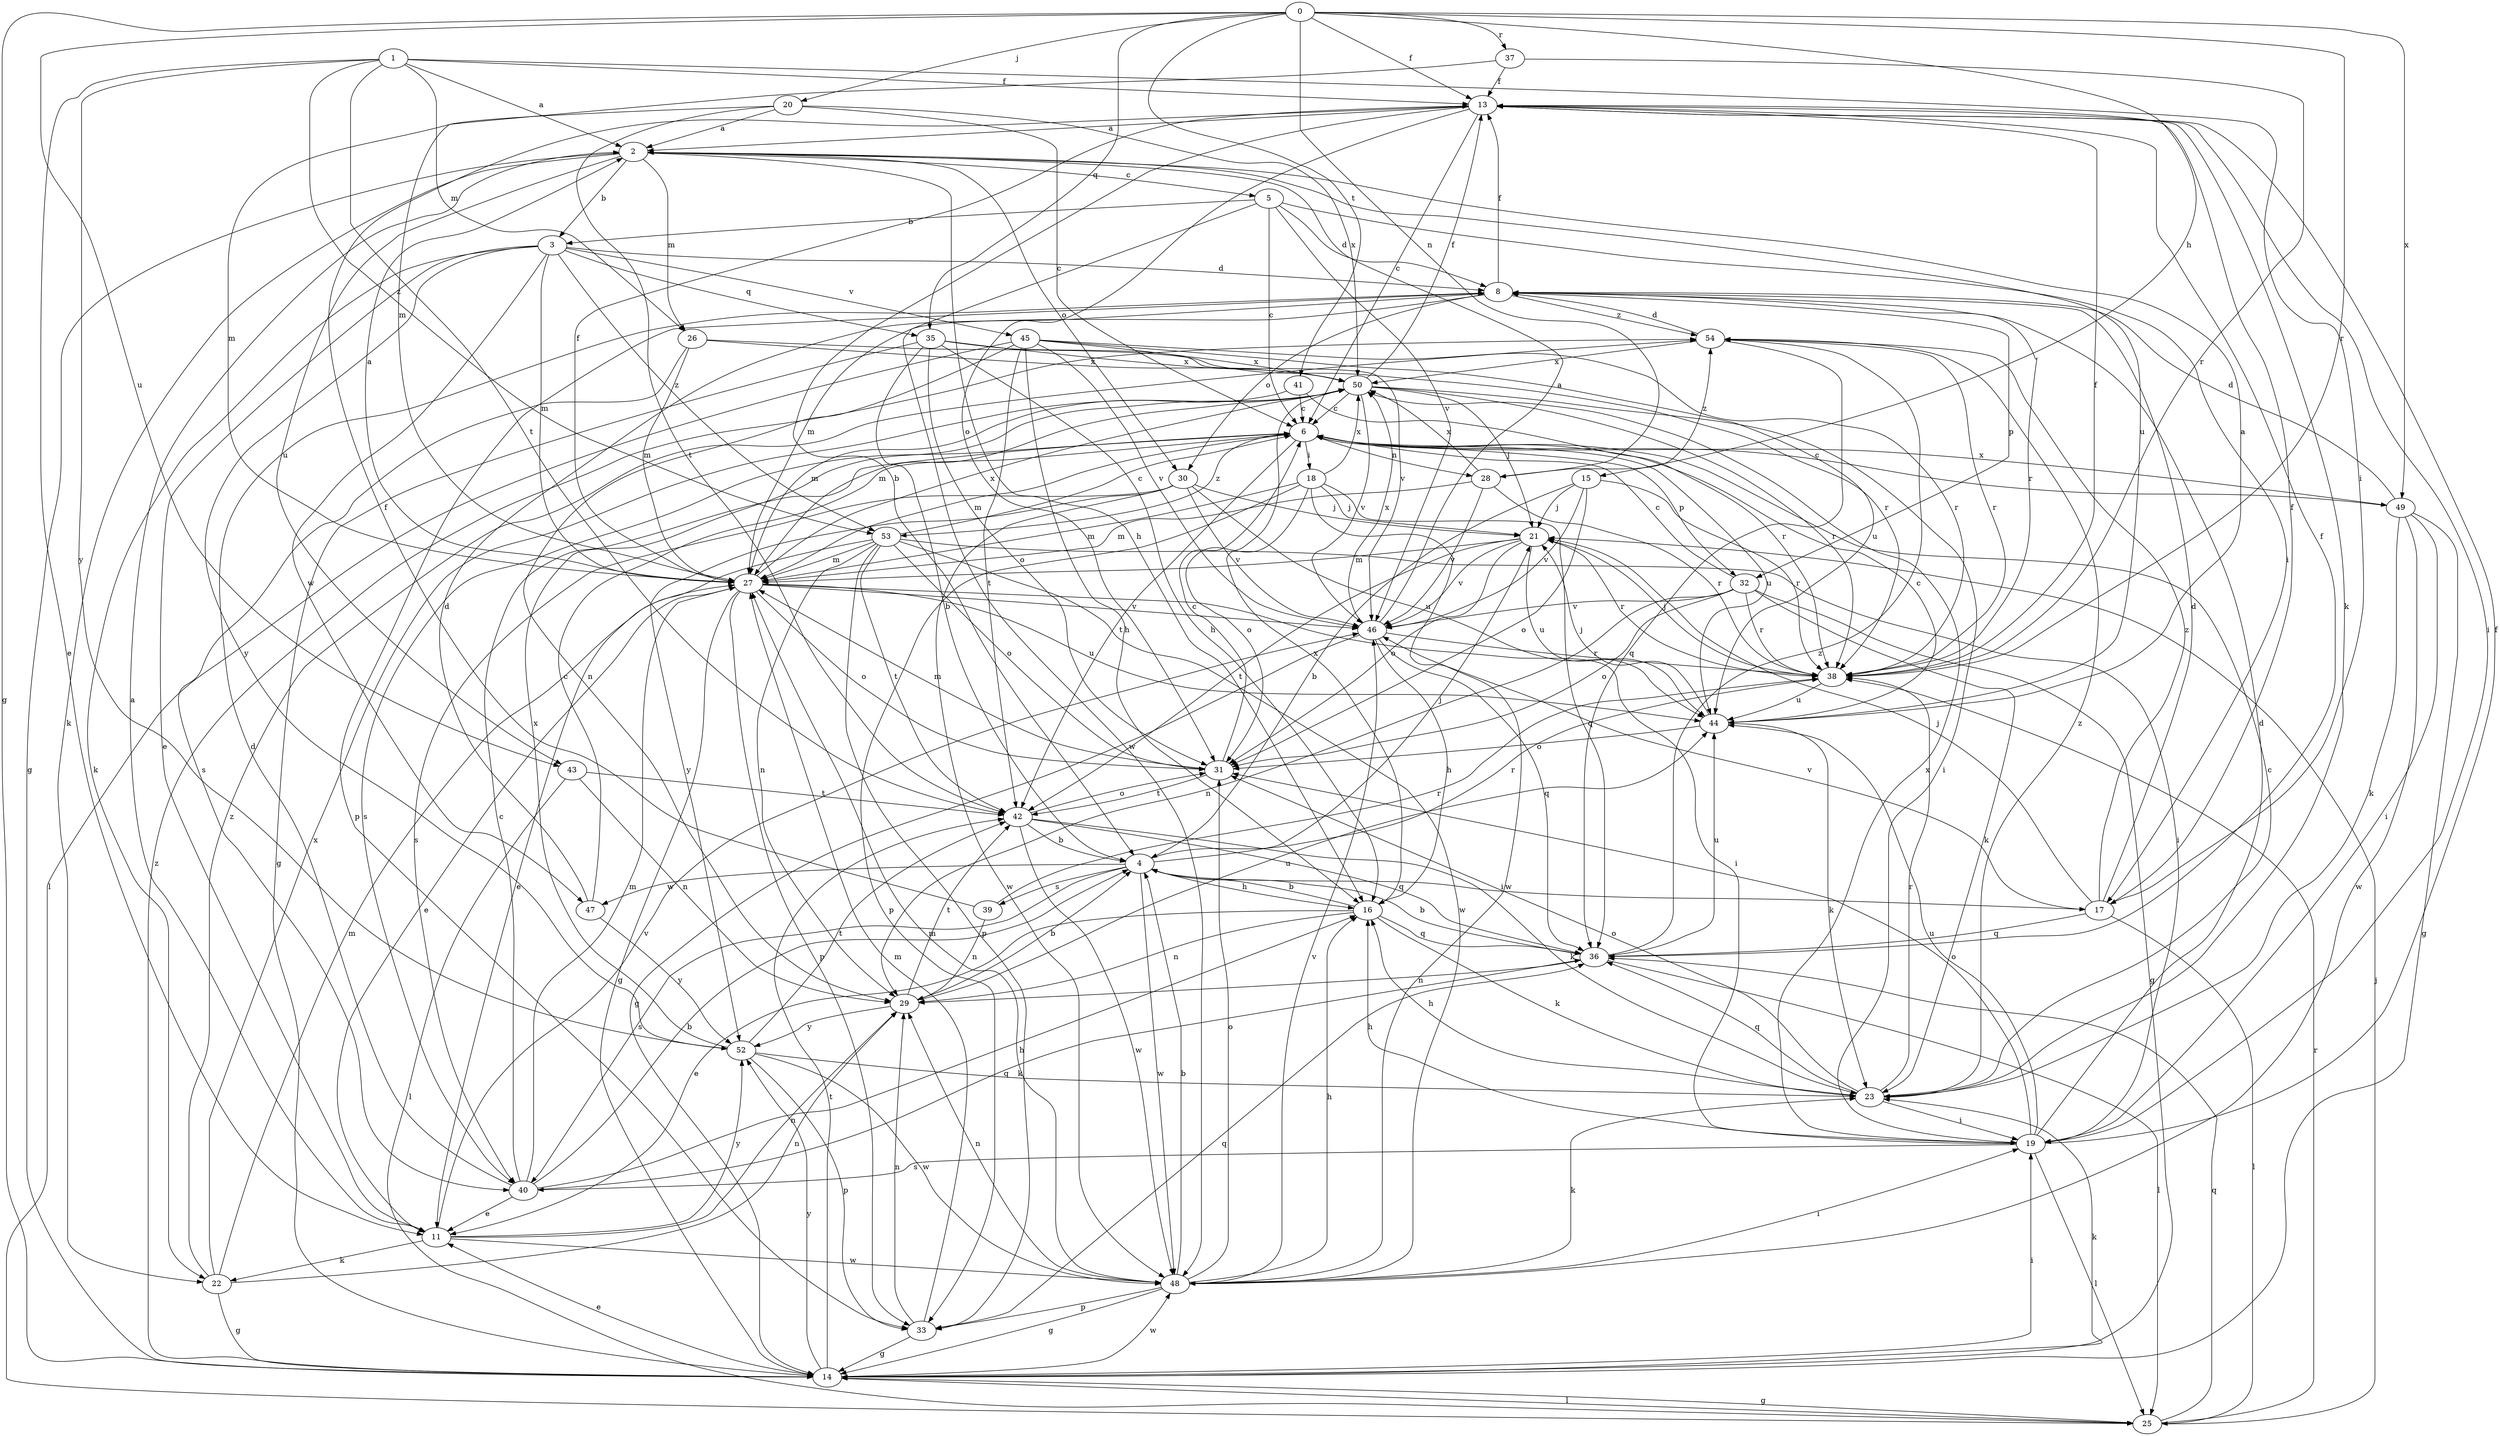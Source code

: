 strict digraph  {
0;
1;
2;
3;
4;
5;
6;
8;
11;
13;
14;
15;
16;
17;
18;
19;
20;
21;
22;
23;
25;
26;
27;
28;
29;
30;
31;
32;
33;
35;
36;
37;
38;
39;
40;
41;
42;
43;
44;
45;
46;
47;
48;
49;
50;
52;
53;
54;
0 -> 13  [label=f];
0 -> 14  [label=g];
0 -> 15  [label=h];
0 -> 20  [label=j];
0 -> 28  [label=n];
0 -> 35  [label=q];
0 -> 37  [label=r];
0 -> 38  [label=r];
0 -> 41  [label=t];
0 -> 43  [label=u];
0 -> 49  [label=x];
1 -> 2  [label=a];
1 -> 11  [label=e];
1 -> 13  [label=f];
1 -> 17  [label=i];
1 -> 26  [label=m];
1 -> 42  [label=t];
1 -> 52  [label=y];
1 -> 53  [label=z];
2 -> 3  [label=b];
2 -> 5  [label=c];
2 -> 14  [label=g];
2 -> 16  [label=h];
2 -> 22  [label=k];
2 -> 26  [label=m];
2 -> 30  [label=o];
2 -> 43  [label=u];
2 -> 44  [label=u];
3 -> 8  [label=d];
3 -> 11  [label=e];
3 -> 22  [label=k];
3 -> 27  [label=m];
3 -> 35  [label=q];
3 -> 45  [label=v];
3 -> 47  [label=w];
3 -> 52  [label=y];
3 -> 53  [label=z];
4 -> 16  [label=h];
4 -> 17  [label=i];
4 -> 21  [label=j];
4 -> 38  [label=r];
4 -> 39  [label=s];
4 -> 40  [label=s];
4 -> 47  [label=w];
4 -> 48  [label=w];
5 -> 3  [label=b];
5 -> 6  [label=c];
5 -> 8  [label=d];
5 -> 17  [label=i];
5 -> 46  [label=v];
5 -> 48  [label=w];
6 -> 18  [label=i];
6 -> 27  [label=m];
6 -> 28  [label=n];
6 -> 32  [label=p];
6 -> 40  [label=s];
6 -> 42  [label=t];
6 -> 44  [label=u];
6 -> 49  [label=x];
6 -> 53  [label=z];
8 -> 13  [label=f];
8 -> 27  [label=m];
8 -> 30  [label=o];
8 -> 32  [label=p];
8 -> 33  [label=p];
8 -> 38  [label=r];
8 -> 54  [label=z];
11 -> 2  [label=a];
11 -> 22  [label=k];
11 -> 29  [label=n];
11 -> 46  [label=v];
11 -> 48  [label=w];
11 -> 52  [label=y];
13 -> 2  [label=a];
13 -> 4  [label=b];
13 -> 6  [label=c];
13 -> 19  [label=i];
13 -> 23  [label=k];
13 -> 31  [label=o];
14 -> 11  [label=e];
14 -> 19  [label=i];
14 -> 23  [label=k];
14 -> 25  [label=l];
14 -> 42  [label=t];
14 -> 48  [label=w];
14 -> 52  [label=y];
14 -> 54  [label=z];
15 -> 4  [label=b];
15 -> 21  [label=j];
15 -> 31  [label=o];
15 -> 38  [label=r];
15 -> 46  [label=v];
16 -> 4  [label=b];
16 -> 11  [label=e];
16 -> 23  [label=k];
16 -> 29  [label=n];
16 -> 36  [label=q];
16 -> 50  [label=x];
17 -> 8  [label=d];
17 -> 13  [label=f];
17 -> 21  [label=j];
17 -> 25  [label=l];
17 -> 36  [label=q];
17 -> 46  [label=v];
17 -> 54  [label=z];
18 -> 21  [label=j];
18 -> 27  [label=m];
18 -> 31  [label=o];
18 -> 33  [label=p];
18 -> 36  [label=q];
18 -> 48  [label=w];
18 -> 50  [label=x];
19 -> 8  [label=d];
19 -> 13  [label=f];
19 -> 16  [label=h];
19 -> 25  [label=l];
19 -> 31  [label=o];
19 -> 40  [label=s];
19 -> 44  [label=u];
19 -> 50  [label=x];
20 -> 2  [label=a];
20 -> 6  [label=c];
20 -> 27  [label=m];
20 -> 42  [label=t];
20 -> 50  [label=x];
21 -> 27  [label=m];
21 -> 31  [label=o];
21 -> 38  [label=r];
21 -> 42  [label=t];
21 -> 44  [label=u];
21 -> 46  [label=v];
22 -> 14  [label=g];
22 -> 27  [label=m];
22 -> 29  [label=n];
22 -> 50  [label=x];
22 -> 54  [label=z];
23 -> 6  [label=c];
23 -> 16  [label=h];
23 -> 19  [label=i];
23 -> 31  [label=o];
23 -> 36  [label=q];
23 -> 38  [label=r];
23 -> 54  [label=z];
25 -> 14  [label=g];
25 -> 21  [label=j];
25 -> 36  [label=q];
25 -> 38  [label=r];
26 -> 27  [label=m];
26 -> 38  [label=r];
26 -> 40  [label=s];
26 -> 50  [label=x];
27 -> 2  [label=a];
27 -> 11  [label=e];
27 -> 13  [label=f];
27 -> 14  [label=g];
27 -> 19  [label=i];
27 -> 31  [label=o];
27 -> 33  [label=p];
27 -> 44  [label=u];
27 -> 46  [label=v];
27 -> 50  [label=x];
28 -> 27  [label=m];
28 -> 38  [label=r];
28 -> 46  [label=v];
28 -> 50  [label=x];
28 -> 54  [label=z];
29 -> 4  [label=b];
29 -> 42  [label=t];
29 -> 44  [label=u];
29 -> 52  [label=y];
30 -> 21  [label=j];
30 -> 40  [label=s];
30 -> 44  [label=u];
30 -> 46  [label=v];
30 -> 48  [label=w];
30 -> 52  [label=y];
31 -> 6  [label=c];
31 -> 27  [label=m];
31 -> 42  [label=t];
32 -> 6  [label=c];
32 -> 14  [label=g];
32 -> 23  [label=k];
32 -> 29  [label=n];
32 -> 31  [label=o];
32 -> 38  [label=r];
32 -> 46  [label=v];
33 -> 14  [label=g];
33 -> 27  [label=m];
33 -> 29  [label=n];
33 -> 36  [label=q];
35 -> 4  [label=b];
35 -> 14  [label=g];
35 -> 16  [label=h];
35 -> 31  [label=o];
35 -> 46  [label=v];
35 -> 50  [label=x];
36 -> 4  [label=b];
36 -> 13  [label=f];
36 -> 25  [label=l];
36 -> 29  [label=n];
36 -> 44  [label=u];
36 -> 54  [label=z];
37 -> 13  [label=f];
37 -> 27  [label=m];
37 -> 38  [label=r];
38 -> 13  [label=f];
38 -> 21  [label=j];
38 -> 44  [label=u];
39 -> 13  [label=f];
39 -> 29  [label=n];
39 -> 38  [label=r];
40 -> 4  [label=b];
40 -> 6  [label=c];
40 -> 8  [label=d];
40 -> 11  [label=e];
40 -> 16  [label=h];
40 -> 27  [label=m];
40 -> 36  [label=q];
41 -> 6  [label=c];
41 -> 27  [label=m];
41 -> 38  [label=r];
42 -> 4  [label=b];
42 -> 23  [label=k];
42 -> 31  [label=o];
42 -> 36  [label=q];
42 -> 48  [label=w];
43 -> 25  [label=l];
43 -> 29  [label=n];
43 -> 42  [label=t];
44 -> 2  [label=a];
44 -> 6  [label=c];
44 -> 21  [label=j];
44 -> 23  [label=k];
44 -> 31  [label=o];
45 -> 16  [label=h];
45 -> 25  [label=l];
45 -> 29  [label=n];
45 -> 38  [label=r];
45 -> 42  [label=t];
45 -> 44  [label=u];
45 -> 46  [label=v];
45 -> 50  [label=x];
46 -> 2  [label=a];
46 -> 14  [label=g];
46 -> 16  [label=h];
46 -> 36  [label=q];
46 -> 38  [label=r];
46 -> 50  [label=x];
47 -> 6  [label=c];
47 -> 8  [label=d];
47 -> 52  [label=y];
48 -> 4  [label=b];
48 -> 14  [label=g];
48 -> 16  [label=h];
48 -> 19  [label=i];
48 -> 23  [label=k];
48 -> 27  [label=m];
48 -> 29  [label=n];
48 -> 31  [label=o];
48 -> 33  [label=p];
48 -> 46  [label=v];
49 -> 6  [label=c];
49 -> 8  [label=d];
49 -> 14  [label=g];
49 -> 19  [label=i];
49 -> 23  [label=k];
49 -> 48  [label=w];
50 -> 6  [label=c];
50 -> 13  [label=f];
50 -> 19  [label=i];
50 -> 21  [label=j];
50 -> 27  [label=m];
50 -> 38  [label=r];
50 -> 46  [label=v];
52 -> 23  [label=k];
52 -> 33  [label=p];
52 -> 42  [label=t];
52 -> 48  [label=w];
52 -> 50  [label=x];
53 -> 6  [label=c];
53 -> 11  [label=e];
53 -> 19  [label=i];
53 -> 27  [label=m];
53 -> 29  [label=n];
53 -> 31  [label=o];
53 -> 33  [label=p];
53 -> 42  [label=t];
53 -> 48  [label=w];
54 -> 8  [label=d];
54 -> 36  [label=q];
54 -> 38  [label=r];
54 -> 50  [label=x];
}
